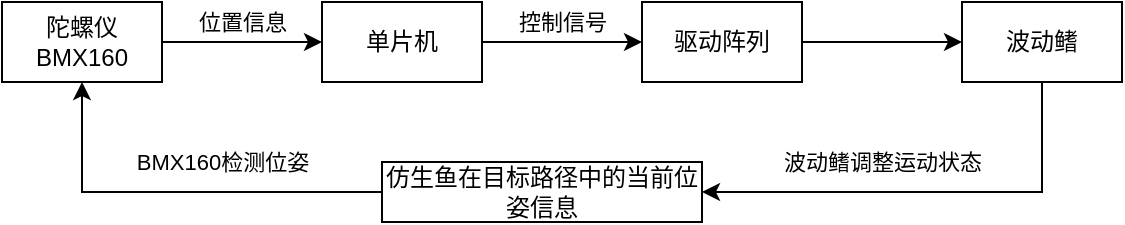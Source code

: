 <mxfile version="25.0.3">
  <diagram name="第 1 页" id="CxBItxnr9yNw6PfdnhCy">
    <mxGraphModel dx="867" dy="689" grid="1" gridSize="10" guides="1" tooltips="1" connect="1" arrows="1" fold="1" page="1" pageScale="1" pageWidth="827" pageHeight="1169" math="0" shadow="0">
      <root>
        <mxCell id="0" />
        <mxCell id="1" parent="0" />
        <mxCell id="iQaLF_SXhfc0XBqEpe74-7" style="edgeStyle=orthogonalEdgeStyle;rounded=0;orthogonalLoop=1;jettySize=auto;html=1;exitX=1;exitY=0.5;exitDx=0;exitDy=0;entryX=0;entryY=0.5;entryDx=0;entryDy=0;labelPosition=center;verticalLabelPosition=top;align=center;verticalAlign=bottom;labelBackgroundColor=none;fontColor=default;" edge="1" parent="1" source="iQaLF_SXhfc0XBqEpe74-1" target="iQaLF_SXhfc0XBqEpe74-2">
          <mxGeometry relative="1" as="geometry" />
        </mxCell>
        <mxCell id="iQaLF_SXhfc0XBqEpe74-8" value="控制信号" style="edgeLabel;html=1;align=center;verticalAlign=middle;resizable=0;points=[];labelBackgroundColor=none;" vertex="1" connectable="0" parent="iQaLF_SXhfc0XBqEpe74-7">
          <mxGeometry relative="1" as="geometry">
            <mxPoint y="-10" as="offset" />
          </mxGeometry>
        </mxCell>
        <mxCell id="iQaLF_SXhfc0XBqEpe74-1" value="单片机" style="rounded=0;whiteSpace=wrap;html=1;labelBackgroundColor=none;" vertex="1" parent="1">
          <mxGeometry x="210" y="220" width="80" height="40" as="geometry" />
        </mxCell>
        <mxCell id="iQaLF_SXhfc0XBqEpe74-9" style="edgeStyle=orthogonalEdgeStyle;rounded=0;orthogonalLoop=1;jettySize=auto;html=1;exitX=1;exitY=0.5;exitDx=0;exitDy=0;entryX=0;entryY=0.5;entryDx=0;entryDy=0;" edge="1" parent="1" source="iQaLF_SXhfc0XBqEpe74-2" target="iQaLF_SXhfc0XBqEpe74-3">
          <mxGeometry relative="1" as="geometry" />
        </mxCell>
        <mxCell id="iQaLF_SXhfc0XBqEpe74-2" value="驱动阵列" style="rounded=0;whiteSpace=wrap;html=1;labelBackgroundColor=none;" vertex="1" parent="1">
          <mxGeometry x="370" y="220" width="80" height="40" as="geometry" />
        </mxCell>
        <mxCell id="iQaLF_SXhfc0XBqEpe74-14" style="edgeStyle=orthogonalEdgeStyle;rounded=0;orthogonalLoop=1;jettySize=auto;html=1;exitX=0.5;exitY=1;exitDx=0;exitDy=0;entryX=1;entryY=0.5;entryDx=0;entryDy=0;" edge="1" parent="1" source="iQaLF_SXhfc0XBqEpe74-3" target="iQaLF_SXhfc0XBqEpe74-13">
          <mxGeometry relative="1" as="geometry" />
        </mxCell>
        <mxCell id="iQaLF_SXhfc0XBqEpe74-3" value="波动鳍" style="rounded=0;whiteSpace=wrap;html=1;labelBackgroundColor=none;" vertex="1" parent="1">
          <mxGeometry x="530" y="220" width="80" height="40" as="geometry" />
        </mxCell>
        <mxCell id="iQaLF_SXhfc0XBqEpe74-10" style="edgeStyle=orthogonalEdgeStyle;rounded=0;orthogonalLoop=1;jettySize=auto;html=1;exitX=1;exitY=0.5;exitDx=0;exitDy=0;entryX=0;entryY=0.5;entryDx=0;entryDy=0;" edge="1" parent="1" source="iQaLF_SXhfc0XBqEpe74-4" target="iQaLF_SXhfc0XBqEpe74-1">
          <mxGeometry relative="1" as="geometry" />
        </mxCell>
        <mxCell id="iQaLF_SXhfc0XBqEpe74-4" value="陀螺仪&lt;div&gt;BMX160&lt;/div&gt;" style="rounded=0;whiteSpace=wrap;html=1;labelBackgroundColor=none;" vertex="1" parent="1">
          <mxGeometry x="50" y="220" width="80" height="40" as="geometry" />
        </mxCell>
        <mxCell id="iQaLF_SXhfc0XBqEpe74-11" value="位置信息" style="edgeLabel;html=1;align=center;verticalAlign=middle;resizable=0;points=[];labelBackgroundColor=none;" vertex="1" connectable="0" parent="1">
          <mxGeometry x="170" y="230" as="geometry" />
        </mxCell>
        <mxCell id="iQaLF_SXhfc0XBqEpe74-15" style="edgeStyle=orthogonalEdgeStyle;rounded=0;orthogonalLoop=1;jettySize=auto;html=1;exitX=0;exitY=0.5;exitDx=0;exitDy=0;entryX=0.5;entryY=1;entryDx=0;entryDy=0;" edge="1" parent="1" source="iQaLF_SXhfc0XBqEpe74-13" target="iQaLF_SXhfc0XBqEpe74-4">
          <mxGeometry relative="1" as="geometry" />
        </mxCell>
        <mxCell id="iQaLF_SXhfc0XBqEpe74-13" value="仿生鱼在目标路径中的当前位姿信息" style="rounded=0;whiteSpace=wrap;html=1;labelBackgroundColor=none;" vertex="1" parent="1">
          <mxGeometry x="240" y="300" width="160" height="30" as="geometry" />
        </mxCell>
        <mxCell id="iQaLF_SXhfc0XBqEpe74-16" value="BMX160检测位姿" style="edgeLabel;html=1;align=center;verticalAlign=middle;resizable=0;points=[];labelBackgroundColor=none;" vertex="1" connectable="0" parent="1">
          <mxGeometry x="160" y="300" as="geometry" />
        </mxCell>
        <mxCell id="iQaLF_SXhfc0XBqEpe74-17" value="波动鳍调整运动状态" style="edgeLabel;html=1;align=center;verticalAlign=middle;resizable=0;points=[];labelBackgroundColor=none;" vertex="1" connectable="0" parent="1">
          <mxGeometry x="490" y="300" as="geometry" />
        </mxCell>
      </root>
    </mxGraphModel>
  </diagram>
</mxfile>
